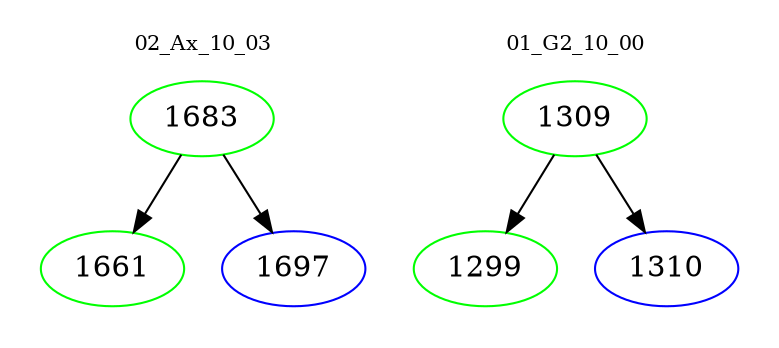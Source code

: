 digraph{
subgraph cluster_0 {
color = white
label = "02_Ax_10_03";
fontsize=10;
T0_1683 [label="1683", color="green"]
T0_1683 -> T0_1661 [color="black"]
T0_1661 [label="1661", color="green"]
T0_1683 -> T0_1697 [color="black"]
T0_1697 [label="1697", color="blue"]
}
subgraph cluster_1 {
color = white
label = "01_G2_10_00";
fontsize=10;
T1_1309 [label="1309", color="green"]
T1_1309 -> T1_1299 [color="black"]
T1_1299 [label="1299", color="green"]
T1_1309 -> T1_1310 [color="black"]
T1_1310 [label="1310", color="blue"]
}
}
